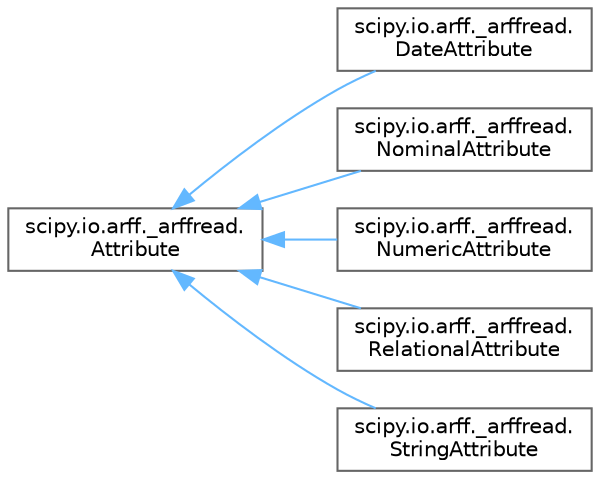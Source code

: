 digraph "Graphical Class Hierarchy"
{
 // LATEX_PDF_SIZE
  bgcolor="transparent";
  edge [fontname=Helvetica,fontsize=10,labelfontname=Helvetica,labelfontsize=10];
  node [fontname=Helvetica,fontsize=10,shape=box,height=0.2,width=0.4];
  rankdir="LR";
  Node0 [id="Node000000",label="scipy.io.arff._arffread.\lAttribute",height=0.2,width=0.4,color="grey40", fillcolor="white", style="filled",URL="$d3/d1d/classscipy_1_1io_1_1arff_1_1__arffread_1_1Attribute.html",tooltip=" "];
  Node0 -> Node1 [id="edge5155_Node000000_Node000001",dir="back",color="steelblue1",style="solid",tooltip=" "];
  Node1 [id="Node000001",label="scipy.io.arff._arffread.\lDateAttribute",height=0.2,width=0.4,color="grey40", fillcolor="white", style="filled",URL="$d6/d2a/classscipy_1_1io_1_1arff_1_1__arffread_1_1DateAttribute.html",tooltip=" "];
  Node0 -> Node2 [id="edge5156_Node000000_Node000002",dir="back",color="steelblue1",style="solid",tooltip=" "];
  Node2 [id="Node000002",label="scipy.io.arff._arffread.\lNominalAttribute",height=0.2,width=0.4,color="grey40", fillcolor="white", style="filled",URL="$df/d48/classscipy_1_1io_1_1arff_1_1__arffread_1_1NominalAttribute.html",tooltip=" "];
  Node0 -> Node3 [id="edge5157_Node000000_Node000003",dir="back",color="steelblue1",style="solid",tooltip=" "];
  Node3 [id="Node000003",label="scipy.io.arff._arffread.\lNumericAttribute",height=0.2,width=0.4,color="grey40", fillcolor="white", style="filled",URL="$d7/d43/classscipy_1_1io_1_1arff_1_1__arffread_1_1NumericAttribute.html",tooltip=" "];
  Node0 -> Node4 [id="edge5158_Node000000_Node000004",dir="back",color="steelblue1",style="solid",tooltip=" "];
  Node4 [id="Node000004",label="scipy.io.arff._arffread.\lRelationalAttribute",height=0.2,width=0.4,color="grey40", fillcolor="white", style="filled",URL="$d3/d17/classscipy_1_1io_1_1arff_1_1__arffread_1_1RelationalAttribute.html",tooltip=" "];
  Node0 -> Node5 [id="edge5159_Node000000_Node000005",dir="back",color="steelblue1",style="solid",tooltip=" "];
  Node5 [id="Node000005",label="scipy.io.arff._arffread.\lStringAttribute",height=0.2,width=0.4,color="grey40", fillcolor="white", style="filled",URL="$d1/d08/classscipy_1_1io_1_1arff_1_1__arffread_1_1StringAttribute.html",tooltip=" "];
}
